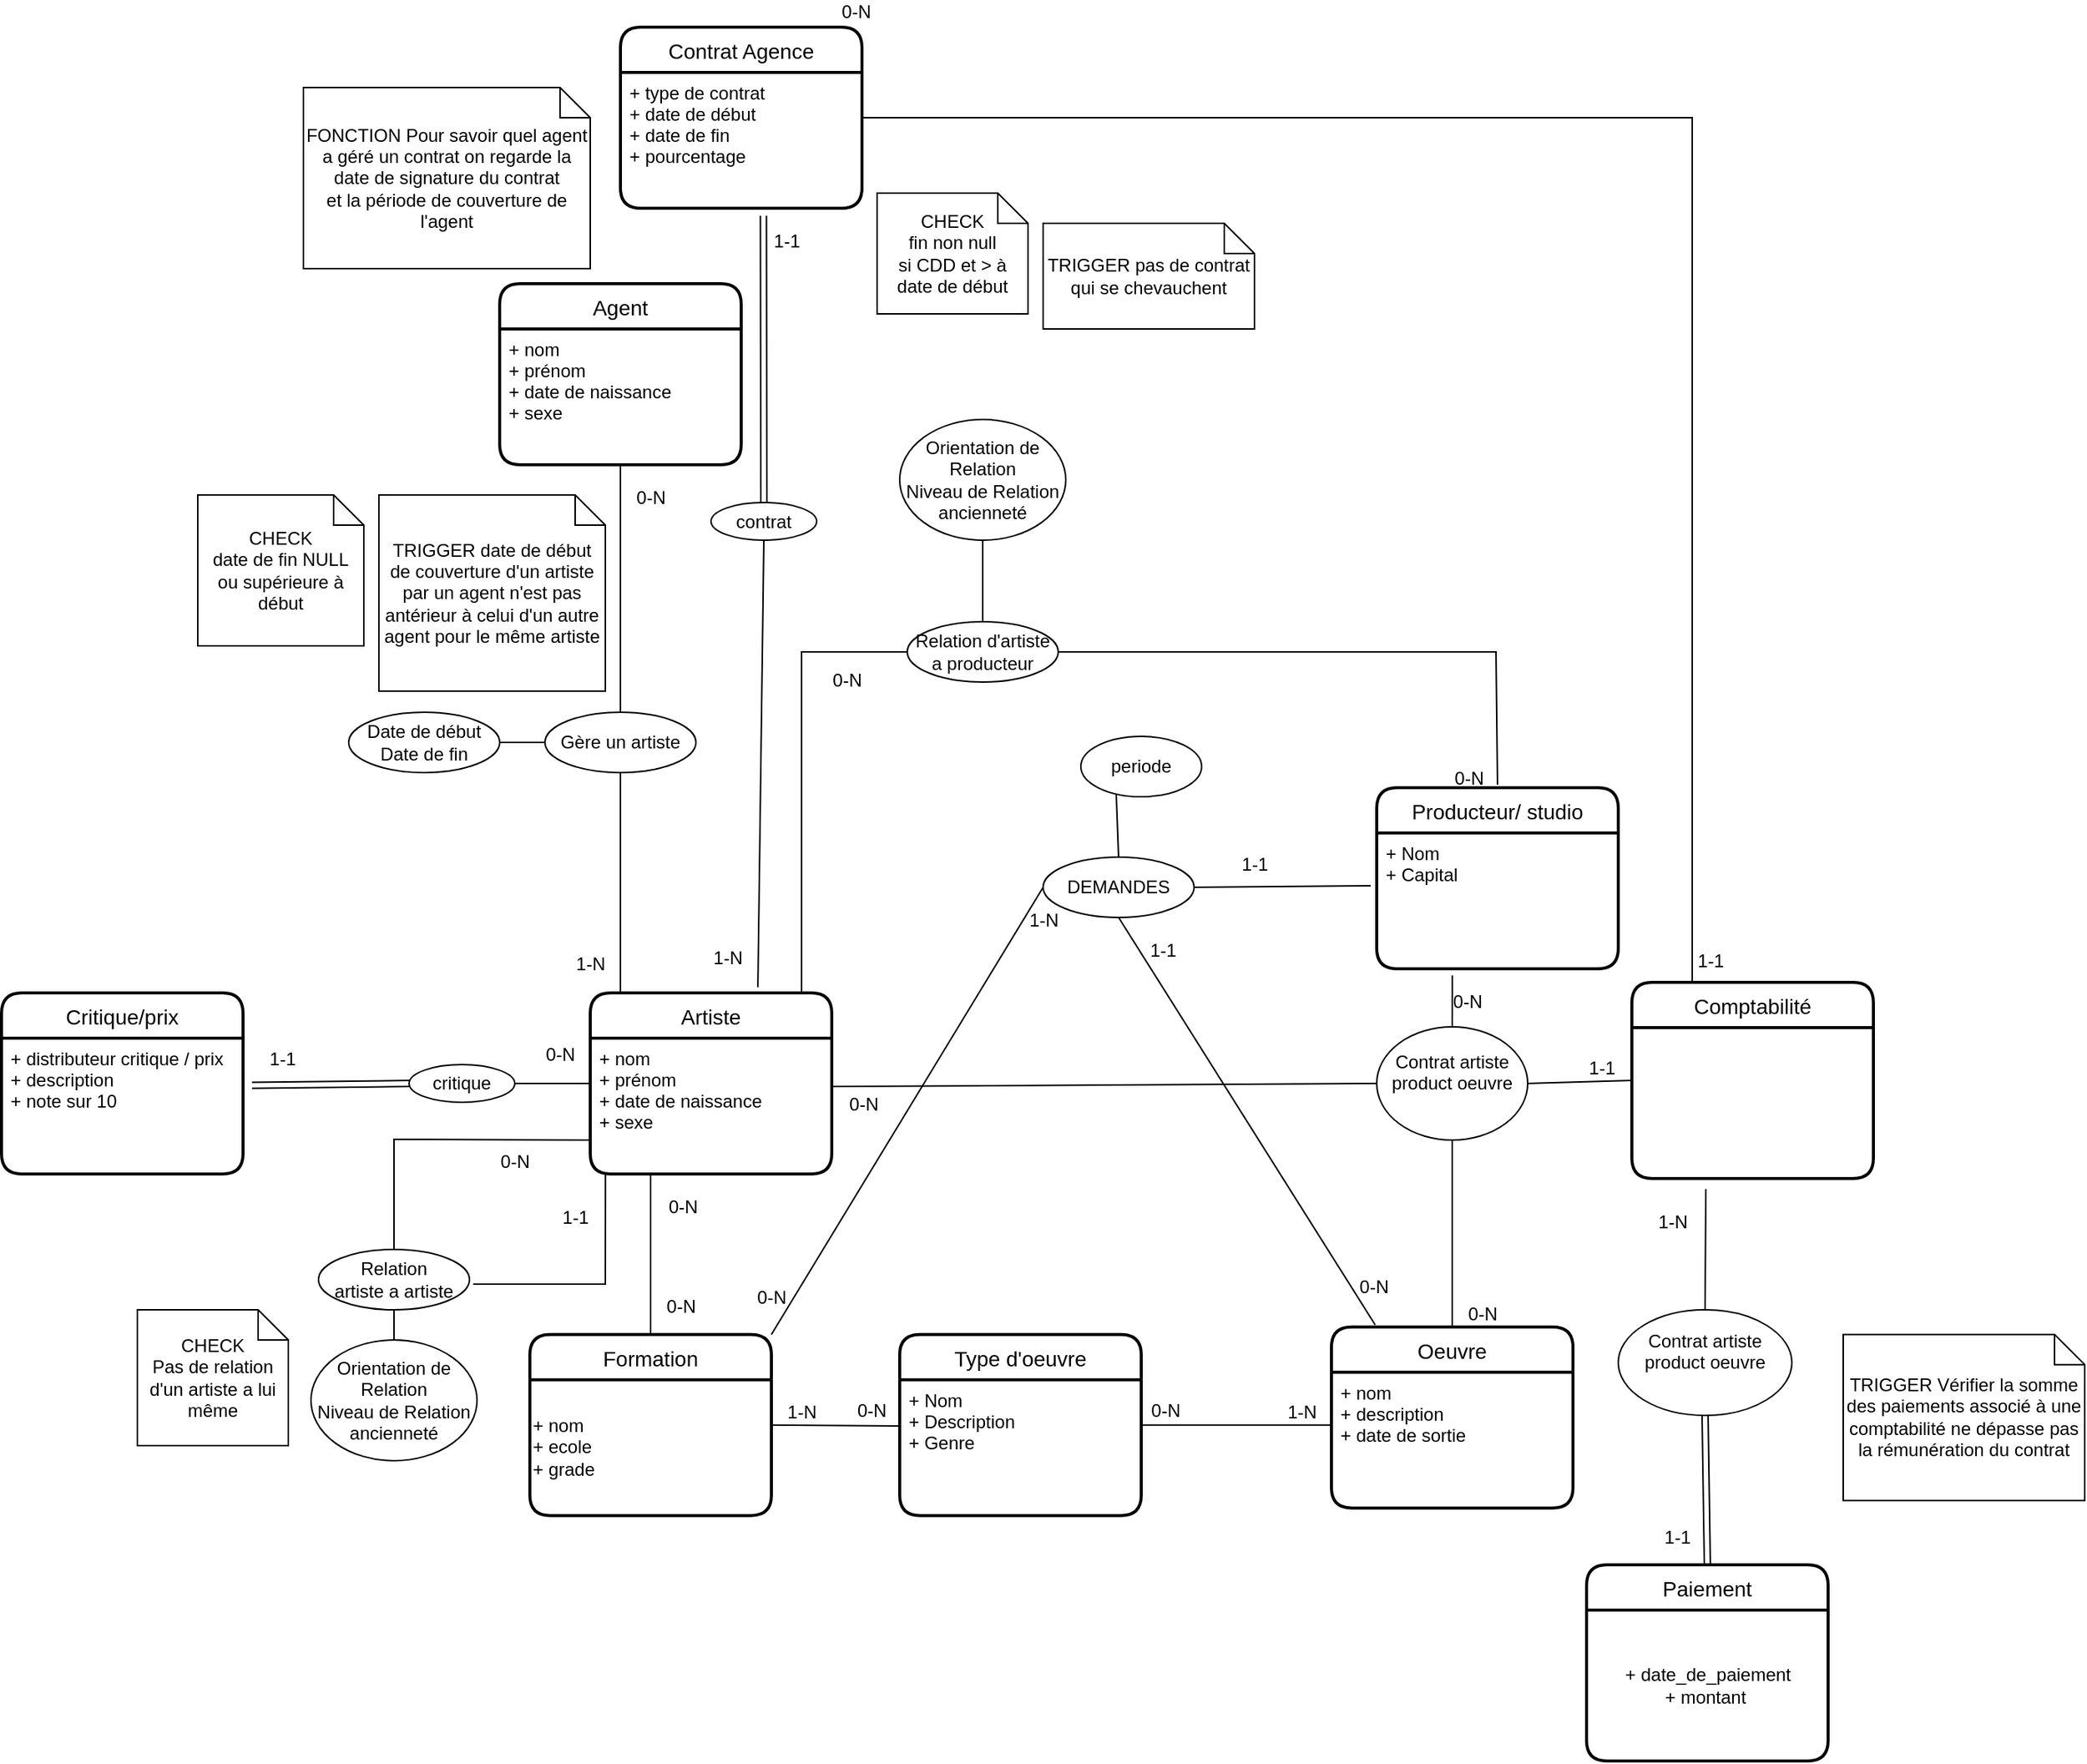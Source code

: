 <mxfile version="17.4.6" type="device"><diagram id="XHHhUWJSlPkEIkgQzajF" name="Page-1"><mxGraphModel dx="2721" dy="1909" grid="1" gridSize="10" guides="1" tooltips="1" connect="1" arrows="1" fold="1" page="1" pageScale="1" pageWidth="850" pageHeight="1100" math="0" shadow="0"><root><mxCell id="0"/><mxCell id="1" parent="0"/><mxCell id="ZziM1hOrtNP8pDu1oS6a-1" value="Type d'oeuvre" style="swimlane;childLayout=stackLayout;horizontal=1;startSize=30;horizontalStack=0;rounded=1;fontSize=14;fontStyle=0;strokeWidth=2;resizeParent=0;resizeLast=1;shadow=0;dashed=0;align=center;" parent="1" vertex="1"><mxGeometry x="265" y="486.33" width="160" height="120" as="geometry"/></mxCell><mxCell id="ZziM1hOrtNP8pDu1oS6a-2" value="+ Nom&#xA;+ Description&#xA;+ Genre" style="align=left;strokeColor=none;fillColor=none;spacingLeft=4;fontSize=12;verticalAlign=top;resizable=0;rotatable=0;part=1;" parent="ZziM1hOrtNP8pDu1oS6a-1" vertex="1"><mxGeometry y="30" width="160" height="90" as="geometry"/></mxCell><mxCell id="ZziM1hOrtNP8pDu1oS6a-3" value="Oeuvre" style="swimlane;childLayout=stackLayout;horizontal=1;startSize=30;horizontalStack=0;rounded=1;fontSize=14;fontStyle=0;strokeWidth=2;resizeParent=0;resizeLast=1;shadow=0;dashed=0;align=center;" parent="1" vertex="1"><mxGeometry x="551" y="481.33" width="160" height="120" as="geometry"/></mxCell><mxCell id="ZziM1hOrtNP8pDu1oS6a-4" value="+ nom&#xA;+ description&#xA;+ date de sortie" style="align=left;strokeColor=none;fillColor=none;spacingLeft=4;fontSize=12;verticalAlign=top;resizable=0;rotatable=0;part=1;" parent="ZziM1hOrtNP8pDu1oS6a-3" vertex="1"><mxGeometry y="30" width="160" height="90" as="geometry"/></mxCell><mxCell id="ZziM1hOrtNP8pDu1oS6a-5" value="Formation" style="swimlane;childLayout=stackLayout;horizontal=1;startSize=30;horizontalStack=0;rounded=1;fontSize=14;fontStyle=0;strokeWidth=2;resizeParent=0;resizeLast=1;shadow=0;dashed=0;align=center;" parent="1" vertex="1"><mxGeometry x="20" y="486.33" width="160" height="120" as="geometry"/></mxCell><mxCell id="HUQIJ_RABO6lzUU7W6lG-2" value="+ nom&lt;br&gt;+ ecole&lt;br&gt;+ grade" style="text;html=1;align=left;verticalAlign=middle;resizable=0;points=[];autosize=1;strokeColor=none;fillColor=none;" parent="ZziM1hOrtNP8pDu1oS6a-5" vertex="1"><mxGeometry y="30" width="160" height="90" as="geometry"/></mxCell><mxCell id="ZziM1hOrtNP8pDu1oS6a-8" value="Artiste" style="swimlane;childLayout=stackLayout;horizontal=1;startSize=30;horizontalStack=0;rounded=1;fontSize=14;fontStyle=0;strokeWidth=2;resizeParent=0;resizeLast=1;shadow=0;dashed=0;align=center;" parent="1" vertex="1"><mxGeometry x="60" y="260" width="160" height="120" as="geometry"/></mxCell><mxCell id="ZziM1hOrtNP8pDu1oS6a-9" value="+ nom&#xA;+ prénom&#xA;+ date de naissance&#xA;+ sexe&#xA;" style="align=left;strokeColor=none;fillColor=none;spacingLeft=4;fontSize=12;verticalAlign=top;resizable=0;rotatable=0;part=1;" parent="ZziM1hOrtNP8pDu1oS6a-8" vertex="1"><mxGeometry y="30" width="160" height="90" as="geometry"/></mxCell><mxCell id="ZziM1hOrtNP8pDu1oS6a-13" value="" style="endArrow=none;html=1;rounded=0;exitX=0;exitY=0.341;exitDx=0;exitDy=0;exitPerimeter=0;entryX=1;entryY=0.5;entryDx=0;entryDy=0;" parent="1" source="ZziM1hOrtNP8pDu1oS6a-2" target="ZziM1hOrtNP8pDu1oS6a-5" edge="1"><mxGeometry relative="1" as="geometry"><mxPoint x="100" y="459.33" as="sourcePoint"/><mxPoint x="180" y="700" as="targetPoint"/></mxGeometry></mxCell><mxCell id="ZziM1hOrtNP8pDu1oS6a-14" value="0-N" style="resizable=0;html=1;align=left;verticalAlign=bottom;" parent="ZziM1hOrtNP8pDu1oS6a-13" connectable="0" vertex="1"><mxGeometry x="-1" relative="1" as="geometry"><mxPoint x="-30" y="-2" as="offset"/></mxGeometry></mxCell><mxCell id="ZziM1hOrtNP8pDu1oS6a-15" value="1-N" style="resizable=0;html=1;align=right;verticalAlign=bottom;" parent="ZziM1hOrtNP8pDu1oS6a-13" connectable="0" vertex="1"><mxGeometry x="1" relative="1" as="geometry"><mxPoint x="30" as="offset"/></mxGeometry></mxCell><mxCell id="ZziM1hOrtNP8pDu1oS6a-16" value="" style="endArrow=none;html=1;rounded=0;exitX=0.25;exitY=1;exitDx=0;exitDy=0;entryX=0.5;entryY=0;entryDx=0;entryDy=0;" parent="1" source="ZziM1hOrtNP8pDu1oS6a-8" target="ZziM1hOrtNP8pDu1oS6a-5" edge="1"><mxGeometry relative="1" as="geometry"><mxPoint x="190" y="390" as="sourcePoint"/><mxPoint x="60" y="517.5" as="targetPoint"/></mxGeometry></mxCell><mxCell id="ZziM1hOrtNP8pDu1oS6a-17" value="0-N" style="resizable=0;html=1;align=left;verticalAlign=bottom;" parent="ZziM1hOrtNP8pDu1oS6a-16" connectable="0" vertex="1"><mxGeometry x="-1" relative="1" as="geometry"><mxPoint x="10" y="30" as="offset"/></mxGeometry></mxCell><mxCell id="ZziM1hOrtNP8pDu1oS6a-18" value="0-N" style="resizable=0;html=1;align=right;verticalAlign=bottom;" parent="ZziM1hOrtNP8pDu1oS6a-16" connectable="0" vertex="1"><mxGeometry x="1" relative="1" as="geometry"><mxPoint x="30" y="-10" as="offset"/></mxGeometry></mxCell><mxCell id="ZziM1hOrtNP8pDu1oS6a-29" value="" style="endArrow=none;html=1;rounded=0;exitX=-0.006;exitY=0.389;exitDx=0;exitDy=0;entryX=1;entryY=0.5;entryDx=0;entryDy=0;exitPerimeter=0;" parent="1" source="ZziM1hOrtNP8pDu1oS6a-4" edge="1"><mxGeometry relative="1" as="geometry"><mxPoint x="517.04" y="544.99" as="sourcePoint"/><mxPoint x="426" y="546.33" as="targetPoint"/></mxGeometry></mxCell><mxCell id="ZziM1hOrtNP8pDu1oS6a-30" value="1-N" style="resizable=0;html=1;align=left;verticalAlign=bottom;" parent="ZziM1hOrtNP8pDu1oS6a-29" connectable="0" vertex="1"><mxGeometry x="-1" relative="1" as="geometry"><mxPoint x="-30" as="offset"/></mxGeometry></mxCell><mxCell id="ZziM1hOrtNP8pDu1oS6a-31" value="0-N" style="resizable=0;html=1;align=right;verticalAlign=bottom;" parent="ZziM1hOrtNP8pDu1oS6a-29" connectable="0" vertex="1"><mxGeometry x="1" relative="1" as="geometry"><mxPoint x="25" y="-1" as="offset"/></mxGeometry></mxCell><mxCell id="ZziM1hOrtNP8pDu1oS6a-35" value="" style="endArrow=none;html=1;rounded=0;entryX=1.006;entryY=0.356;entryDx=0;entryDy=0;exitX=0;exitY=0.5;exitDx=0;exitDy=0;entryPerimeter=0;" parent="1" source="ETPoDlw6J9982CScl24X-1" target="ZziM1hOrtNP8pDu1oS6a-9" edge="1"><mxGeometry relative="1" as="geometry"><mxPoint x="310" y="300" as="sourcePoint"/><mxPoint x="320" y="320" as="targetPoint"/></mxGeometry></mxCell><mxCell id="ZziM1hOrtNP8pDu1oS6a-36" value="0-N" style="resizable=0;html=1;align=right;verticalAlign=bottom;" parent="ZziM1hOrtNP8pDu1oS6a-35" connectable="0" vertex="1"><mxGeometry x="1" relative="1" as="geometry"><mxPoint x="30" y="20" as="offset"/></mxGeometry></mxCell><mxCell id="ZziM1hOrtNP8pDu1oS6a-40" value="Critique/prix" style="swimlane;childLayout=stackLayout;horizontal=1;startSize=30;horizontalStack=0;rounded=1;fontSize=14;fontStyle=0;strokeWidth=2;resizeParent=0;resizeLast=1;shadow=0;dashed=0;align=center;" parent="1" vertex="1"><mxGeometry x="-330" y="260" width="160" height="120" as="geometry"/></mxCell><mxCell id="ETPoDlw6J9982CScl24X-7" value="+ distributeur critique / prix&#xA;+ description  &#xA;+ note sur 10" style="align=left;strokeColor=none;fillColor=none;spacingLeft=4;fontSize=12;verticalAlign=top;resizable=0;rotatable=0;part=1;" parent="ZziM1hOrtNP8pDu1oS6a-40" vertex="1"><mxGeometry y="30" width="160" height="90" as="geometry"/></mxCell><mxCell id="ZziM1hOrtNP8pDu1oS6a-49" value="Agent" style="swimlane;childLayout=stackLayout;horizontal=1;startSize=30;horizontalStack=0;rounded=1;fontSize=14;fontStyle=0;strokeWidth=2;resizeParent=0;resizeLast=1;shadow=0;dashed=0;align=center;" parent="1" vertex="1"><mxGeometry y="-210" width="160" height="120" as="geometry"/></mxCell><mxCell id="ZziM1hOrtNP8pDu1oS6a-50" value="+ nom&#xA;+ prénom&#xA;+ date de naissance&#xA;+ sexe" style="align=left;strokeColor=none;fillColor=none;spacingLeft=4;fontSize=12;verticalAlign=top;resizable=0;rotatable=0;part=1;" parent="ZziM1hOrtNP8pDu1oS6a-49" vertex="1"><mxGeometry y="30" width="160" height="90" as="geometry"/></mxCell><mxCell id="ZziM1hOrtNP8pDu1oS6a-51" value="Gère un artiste" style="ellipse;whiteSpace=wrap;html=1;align=center;" parent="1" vertex="1"><mxGeometry x="30" y="74" width="100" height="40" as="geometry"/></mxCell><mxCell id="ZziM1hOrtNP8pDu1oS6a-52" value="" style="endArrow=none;html=1;rounded=0;exitX=0.5;exitY=1;exitDx=0;exitDy=0;entryX=0.125;entryY=0;entryDx=0;entryDy=0;entryPerimeter=0;" parent="1" source="ZziM1hOrtNP8pDu1oS6a-51" target="ZziM1hOrtNP8pDu1oS6a-8" edge="1"><mxGeometry relative="1" as="geometry"><mxPoint x="550" y="-10" as="sourcePoint"/><mxPoint x="640" y="-10" as="targetPoint"/></mxGeometry></mxCell><mxCell id="ZziM1hOrtNP8pDu1oS6a-53" value="1-N" style="resizable=0;html=1;align=right;verticalAlign=bottom;" parent="ZziM1hOrtNP8pDu1oS6a-52" connectable="0" vertex="1"><mxGeometry x="1" relative="1" as="geometry"><mxPoint x="-10" y="-11" as="offset"/></mxGeometry></mxCell><mxCell id="ZziM1hOrtNP8pDu1oS6a-54" value="" style="endArrow=none;html=1;rounded=0;exitX=0.5;exitY=0;exitDx=0;exitDy=0;entryX=0.5;entryY=1;entryDx=0;entryDy=0;" parent="1" source="ZziM1hOrtNP8pDu1oS6a-51" target="ZziM1hOrtNP8pDu1oS6a-50" edge="1"><mxGeometry relative="1" as="geometry"><mxPoint x="340" y="-90" as="sourcePoint"/><mxPoint x="360" y="-160" as="targetPoint"/></mxGeometry></mxCell><mxCell id="ZziM1hOrtNP8pDu1oS6a-55" value="0-N" style="resizable=0;html=1;align=right;verticalAlign=bottom;" parent="ZziM1hOrtNP8pDu1oS6a-54" connectable="0" vertex="1"><mxGeometry x="1" relative="1" as="geometry"><mxPoint x="30" y="30" as="offset"/></mxGeometry></mxCell><mxCell id="ZziM1hOrtNP8pDu1oS6a-56" value="TRIGGER date de début de couverture d'un artiste par un agent n'est pas antérieur à celui d'un autre agent pour le même artiste" style="shape=note;size=20;whiteSpace=wrap;html=1;" parent="1" vertex="1"><mxGeometry x="-80" y="-70" width="150" height="130" as="geometry"/></mxCell><mxCell id="ZziM1hOrtNP8pDu1oS6a-60" value="Producteur/ studio" style="swimlane;childLayout=stackLayout;horizontal=1;startSize=30;horizontalStack=0;rounded=1;fontSize=14;fontStyle=0;strokeWidth=2;resizeParent=0;resizeLast=1;shadow=0;dashed=0;align=center;" parent="1" vertex="1"><mxGeometry x="581" y="124" width="160" height="120" as="geometry"/></mxCell><mxCell id="ZziM1hOrtNP8pDu1oS6a-61" value="+ Nom&#xA;+ Capital" style="align=left;strokeColor=none;fillColor=none;spacingLeft=4;fontSize=12;verticalAlign=top;resizable=0;rotatable=0;part=1;" parent="ZziM1hOrtNP8pDu1oS6a-60" vertex="1"><mxGeometry y="30" width="160" height="90" as="geometry"/></mxCell><mxCell id="ZziM1hOrtNP8pDu1oS6a-75" value="" style="endArrow=none;html=1;rounded=0;entryX=0.875;entryY=0.008;entryDx=0;entryDy=0;exitX=0;exitY=0.5;exitDx=0;exitDy=0;entryPerimeter=0;" parent="1" source="ZziM1hOrtNP8pDu1oS6a-79" target="ZziM1hOrtNP8pDu1oS6a-8" edge="1"><mxGeometry relative="1" as="geometry"><mxPoint x="270" y="-52" as="sourcePoint"/><mxPoint x="199.04" y="261.96" as="targetPoint"/><Array as="points"><mxPoint x="200" y="34"/></Array></mxGeometry></mxCell><mxCell id="ZziM1hOrtNP8pDu1oS6a-76" value="0-N" style="resizable=0;html=1;align=right;verticalAlign=bottom;" parent="ZziM1hOrtNP8pDu1oS6a-75" connectable="0" vertex="1"><mxGeometry x="1" relative="1" as="geometry"><mxPoint x="40" y="-200" as="offset"/></mxGeometry></mxCell><mxCell id="ZziM1hOrtNP8pDu1oS6a-79" value="Relation d'artiste a producteur" style="ellipse;whiteSpace=wrap;html=1;align=center;" parent="1" vertex="1"><mxGeometry x="270" y="14" width="100" height="40" as="geometry"/></mxCell><mxCell id="ZziM1hOrtNP8pDu1oS6a-80" value="Comptabilité" style="swimlane;childLayout=stackLayout;horizontal=1;startSize=30;horizontalStack=0;rounded=1;fontSize=14;fontStyle=0;strokeWidth=2;resizeParent=0;resizeLast=1;shadow=0;dashed=0;align=center;" parent="1" vertex="1"><mxGeometry x="750" y="253" width="160" height="130" as="geometry"/></mxCell><mxCell id="ZziM1hOrtNP8pDu1oS6a-81" value="Relation &lt;br&gt;artiste a artiste" style="ellipse;whiteSpace=wrap;html=1;align=center;" parent="1" vertex="1"><mxGeometry x="-120" y="430" width="100" height="40" as="geometry"/></mxCell><mxCell id="ZziM1hOrtNP8pDu1oS6a-82" value="" style="endArrow=none;html=1;rounded=0;entryX=0.063;entryY=1;entryDx=0;entryDy=0;exitX=1.024;exitY=0.575;exitDx=0;exitDy=0;entryPerimeter=0;exitPerimeter=0;" parent="1" source="ZziM1hOrtNP8pDu1oS6a-81" target="ZziM1hOrtNP8pDu1oS6a-9" edge="1"><mxGeometry relative="1" as="geometry"><mxPoint x="310" y="390" as="sourcePoint"/><mxPoint x="245" y="390" as="targetPoint"/><Array as="points"><mxPoint x="70" y="453"/></Array></mxGeometry></mxCell><mxCell id="ZziM1hOrtNP8pDu1oS6a-83" value="0-N" style="resizable=0;html=1;align=right;verticalAlign=bottom;" parent="ZziM1hOrtNP8pDu1oS6a-82" connectable="0" vertex="1"><mxGeometry x="1" relative="1" as="geometry"><mxPoint x="-50" as="offset"/></mxGeometry></mxCell><mxCell id="ZziM1hOrtNP8pDu1oS6a-84" value="" style="endArrow=none;html=1;rounded=0;exitX=0.5;exitY=0;exitDx=0;exitDy=0;entryX=0;entryY=0.75;entryDx=0;entryDy=0;" parent="1" source="ZziM1hOrtNP8pDu1oS6a-81" target="ZziM1hOrtNP8pDu1oS6a-9" edge="1"><mxGeometry relative="1" as="geometry"><mxPoint x="180" y="439.33" as="sourcePoint"/><mxPoint x="-110" y="350" as="targetPoint"/><Array as="points"><mxPoint x="-70" y="357"/></Array></mxGeometry></mxCell><mxCell id="ZziM1hOrtNP8pDu1oS6a-85" value="1-1" style="resizable=0;html=1;align=right;verticalAlign=bottom;" parent="ZziM1hOrtNP8pDu1oS6a-84" connectable="0" vertex="1"><mxGeometry x="1" relative="1" as="geometry"><mxPoint y="60" as="offset"/></mxGeometry></mxCell><mxCell id="kUOtKt3ptlNGUgyV5XT3-1" value="Contrat Agence" style="swimlane;childLayout=stackLayout;horizontal=1;startSize=30;horizontalStack=0;rounded=1;fontSize=14;fontStyle=0;strokeWidth=2;resizeParent=0;resizeLast=1;shadow=0;dashed=0;align=center;" parent="1" vertex="1"><mxGeometry x="80" y="-380" width="160" height="120" as="geometry"/></mxCell><mxCell id="kUOtKt3ptlNGUgyV5XT3-2" value="+ type de contrat&#xA;+ date de début&#xA;+ date de fin&#xA;+ pourcentage&#xA;" style="align=left;strokeColor=none;fillColor=none;spacingLeft=4;fontSize=12;verticalAlign=top;resizable=0;rotatable=0;part=1;" parent="kUOtKt3ptlNGUgyV5XT3-1" vertex="1"><mxGeometry y="30" width="160" height="90" as="geometry"/></mxCell><mxCell id="ETPoDlw6J9982CScl24X-1" value="&lt;div&gt;Contrat artiste product oeuvre&lt;/div&gt;&lt;div&gt;&lt;br&gt;&lt;/div&gt;" style="ellipse;whiteSpace=wrap;html=1;align=center;" parent="1" vertex="1"><mxGeometry x="581" y="282.5" width="100" height="75" as="geometry"/></mxCell><mxCell id="ETPoDlw6J9982CScl24X-2" value="" style="endArrow=none;html=1;rounded=0;exitX=0.5;exitY=1;exitDx=0;exitDy=0;entryX=0.5;entryY=0;entryDx=0;entryDy=0;" parent="1" source="ETPoDlw6J9982CScl24X-1" target="ZziM1hOrtNP8pDu1oS6a-3" edge="1"><mxGeometry relative="1" as="geometry"><mxPoint x="514.12" y="340" as="sourcePoint"/><mxPoint x="450" y="370" as="targetPoint"/></mxGeometry></mxCell><mxCell id="ETPoDlw6J9982CScl24X-3" value="0-N" style="resizable=0;html=1;align=right;verticalAlign=bottom;" parent="ETPoDlw6J9982CScl24X-2" connectable="0" vertex="1"><mxGeometry x="1" relative="1" as="geometry"><mxPoint x="30" as="offset"/></mxGeometry></mxCell><mxCell id="ETPoDlw6J9982CScl24X-6" value="CHECK&lt;br&gt;fin non null&lt;br&gt;si CDD et &amp;gt; à date de début" style="shape=note;size=20;whiteSpace=wrap;html=1;" parent="1" vertex="1"><mxGeometry x="250" y="-270" width="100" height="80" as="geometry"/></mxCell><mxCell id="ETPoDlw6J9982CScl24X-9" value="" style="endArrow=none;html=1;rounded=0;entryX=0;entryY=0.5;entryDx=0;entryDy=0;exitX=1;exitY=0.5;exitDx=0;exitDy=0;" parent="1" source="ETPoDlw6J9982CScl24X-1" target="ZziM1hOrtNP8pDu1oS6a-80" edge="1"><mxGeometry relative="1" as="geometry"><mxPoint x="470" y="290" as="sourcePoint"/><mxPoint x="650" y="200" as="targetPoint"/></mxGeometry></mxCell><mxCell id="ETPoDlw6J9982CScl24X-10" value="1-1" style="resizable=0;html=1;align=right;verticalAlign=bottom;" parent="ETPoDlw6J9982CScl24X-9" connectable="0" vertex="1"><mxGeometry x="1" relative="1" as="geometry"><mxPoint x="-10" as="offset"/></mxGeometry></mxCell><mxCell id="ETPoDlw6J9982CScl24X-11" value="DEMANDES" style="ellipse;whiteSpace=wrap;html=1;align=center;" parent="1" vertex="1"><mxGeometry x="360" y="170" width="100" height="40" as="geometry"/></mxCell><mxCell id="ETPoDlw6J9982CScl24X-12" value="" style="endArrow=none;html=1;rounded=0;exitX=-0.025;exitY=0.389;exitDx=0;exitDy=0;entryX=1;entryY=0.5;entryDx=0;entryDy=0;exitPerimeter=0;" parent="1" source="ZziM1hOrtNP8pDu1oS6a-61" target="ETPoDlw6J9982CScl24X-11" edge="1"><mxGeometry relative="1" as="geometry"><mxPoint x="580.0" y="-50" as="sourcePoint"/><mxPoint x="480" y="-20" as="targetPoint"/></mxGeometry></mxCell><mxCell id="ETPoDlw6J9982CScl24X-13" value="1-1" style="resizable=0;html=1;align=right;verticalAlign=bottom;" parent="ETPoDlw6J9982CScl24X-12" connectable="0" vertex="1"><mxGeometry x="1" relative="1" as="geometry"><mxPoint x="49" y="-6" as="offset"/></mxGeometry></mxCell><mxCell id="Og-dDMz1VM2NlWIy-cAk-4" value="&lt;div&gt;Date de début&lt;/div&gt;&lt;div&gt;Date de fin&lt;br&gt;&lt;/div&gt;" style="ellipse;whiteSpace=wrap;html=1;align=center;" parent="1" vertex="1"><mxGeometry x="-100" y="74" width="100" height="40" as="geometry"/></mxCell><mxCell id="Og-dDMz1VM2NlWIy-cAk-6" value="" style="endArrow=none;html=1;rounded=0;exitX=0;exitY=0.5;exitDx=0;exitDy=0;entryX=1;entryY=0.5;entryDx=0;entryDy=0;" parent="1" source="ZziM1hOrtNP8pDu1oS6a-51" target="Og-dDMz1VM2NlWIy-cAk-4" edge="1"><mxGeometry relative="1" as="geometry"><mxPoint y="184" as="sourcePoint"/><mxPoint y="20" as="targetPoint"/></mxGeometry></mxCell><mxCell id="Og-dDMz1VM2NlWIy-cAk-10" value="" style="endArrow=none;html=1;rounded=0;entryX=1;entryY=0;entryDx=0;entryDy=0;exitX=0;exitY=0.5;exitDx=0;exitDy=0;" parent="1" source="ETPoDlw6J9982CScl24X-11" target="ZziM1hOrtNP8pDu1oS6a-5" edge="1"><mxGeometry relative="1" as="geometry"><mxPoint x="410" y="230" as="sourcePoint"/><mxPoint x="240" y="290" as="targetPoint"/></mxGeometry></mxCell><mxCell id="Og-dDMz1VM2NlWIy-cAk-11" value="1-N" style="resizable=0;html=1;align=left;verticalAlign=bottom;" parent="Og-dDMz1VM2NlWIy-cAk-10" connectable="0" vertex="1"><mxGeometry x="-1" relative="1" as="geometry"><mxPoint x="-11" y="30" as="offset"/></mxGeometry></mxCell><mxCell id="Og-dDMz1VM2NlWIy-cAk-12" value="0-N" style="resizable=0;html=1;align=right;verticalAlign=bottom;" parent="Og-dDMz1VM2NlWIy-cAk-10" connectable="0" vertex="1"><mxGeometry x="1" relative="1" as="geometry"><mxPoint x="10" y="-16" as="offset"/></mxGeometry></mxCell><mxCell id="Og-dDMz1VM2NlWIy-cAk-13" value="" style="endArrow=none;html=1;rounded=0;entryX=0.313;entryY=1.048;entryDx=0;entryDy=0;exitX=0.5;exitY=0;exitDx=0;exitDy=0;entryPerimeter=0;" parent="1" source="ETPoDlw6J9982CScl24X-1" target="ZziM1hOrtNP8pDu1oS6a-61" edge="1"><mxGeometry relative="1" as="geometry"><mxPoint x="490" y="220" as="sourcePoint"/><mxPoint x="650" y="220" as="targetPoint"/></mxGeometry></mxCell><mxCell id="Og-dDMz1VM2NlWIy-cAk-14" value="0-N" style="resizable=0;html=1;align=right;verticalAlign=bottom;" parent="Og-dDMz1VM2NlWIy-cAk-13" connectable="0" vertex="1"><mxGeometry x="1" relative="1" as="geometry"><mxPoint x="20" y="26" as="offset"/></mxGeometry></mxCell><mxCell id="Og-dDMz1VM2NlWIy-cAk-16" value="" style="endArrow=none;html=1;rounded=0;entryX=0.5;entryY=0;entryDx=0;entryDy=0;exitX=1;exitY=0.5;exitDx=0;exitDy=0;" parent="1" source="ZziM1hOrtNP8pDu1oS6a-79" edge="1"><mxGeometry relative="1" as="geometry"><mxPoint x="370" y="-55" as="sourcePoint"/><mxPoint x="661" y="122" as="targetPoint"/><Array as="points"><mxPoint x="660" y="34"/></Array></mxGeometry></mxCell><mxCell id="Og-dDMz1VM2NlWIy-cAk-17" value="0-N" style="resizable=0;html=1;align=right;verticalAlign=bottom;" parent="Og-dDMz1VM2NlWIy-cAk-16" connectable="0" vertex="1"><mxGeometry x="1" relative="1" as="geometry"><mxPoint x="-8" y="5" as="offset"/></mxGeometry></mxCell><mxCell id="Og-dDMz1VM2NlWIy-cAk-20" value="CHECK &lt;br&gt;&lt;div&gt;date de fin NULL&lt;/div&gt;&lt;div&gt;ou supérieure à début&lt;br&gt;&lt;/div&gt;" style="shape=note;size=20;whiteSpace=wrap;html=1;" parent="1" vertex="1"><mxGeometry x="-200" y="-70" width="110" height="100" as="geometry"/></mxCell><mxCell id="Og-dDMz1VM2NlWIy-cAk-22" value="&lt;div&gt;CHECK&lt;/div&gt;Pas de relation d'un artiste a lui même" style="shape=note;size=20;whiteSpace=wrap;html=1;" parent="1" vertex="1"><mxGeometry x="-240" y="470" width="100" height="90" as="geometry"/></mxCell><mxCell id="Og-dDMz1VM2NlWIy-cAk-23" value="" style="endArrow=none;html=1;rounded=0;exitX=0.5;exitY=1;exitDx=0;exitDy=0;entryX=0.5;entryY=0;entryDx=0;entryDy=0;" parent="1" source="ZziM1hOrtNP8pDu1oS6a-81" target="Og-dDMz1VM2NlWIy-cAk-25" edge="1"><mxGeometry relative="1" as="geometry"><mxPoint x="-90.0" y="530" as="sourcePoint"/><mxPoint x="-70" y="520" as="targetPoint"/></mxGeometry></mxCell><mxCell id="Og-dDMz1VM2NlWIy-cAk-25" value="&lt;div&gt;Orientation de Relation&lt;br&gt;&lt;/div&gt;&lt;div&gt;Niveau de Relation&lt;/div&gt;&lt;div&gt;ancienneté&lt;br&gt;&lt;/div&gt;" style="ellipse;whiteSpace=wrap;html=1;align=center;" parent="1" vertex="1"><mxGeometry x="-125" y="490" width="110" height="80" as="geometry"/></mxCell><mxCell id="Og-dDMz1VM2NlWIy-cAk-28" value="&lt;div&gt;Orientation de Relation&lt;br&gt;&lt;/div&gt;&lt;div&gt;Niveau de Relation&lt;/div&gt;&lt;div&gt;ancienneté&lt;br&gt;&lt;/div&gt;" style="ellipse;whiteSpace=wrap;html=1;align=center;" parent="1" vertex="1"><mxGeometry x="265" y="-120" width="110" height="80" as="geometry"/></mxCell><mxCell id="Og-dDMz1VM2NlWIy-cAk-29" value="" style="endArrow=none;html=1;rounded=0;entryX=0.5;entryY=1;entryDx=0;entryDy=0;exitX=0.5;exitY=0;exitDx=0;exitDy=0;" parent="1" source="ZziM1hOrtNP8pDu1oS6a-79" target="Og-dDMz1VM2NlWIy-cAk-28" edge="1"><mxGeometry relative="1" as="geometry"><mxPoint x="320" y="250" as="sourcePoint"/><mxPoint x="320" y="200" as="targetPoint"/></mxGeometry></mxCell><mxCell id="v9dFT4KAC0POjn_bZ7XM-1" value="&lt;div&gt;FONCTION Pour savoir quel agent a géré un contrat on regarde la date de signature du contrat&lt;/div&gt;&lt;div&gt;et la période de couverture de l'agent&lt;br&gt;&lt;/div&gt;" style="shape=note;size=20;whiteSpace=wrap;html=1;" parent="1" vertex="1"><mxGeometry x="-130" y="-340" width="190" height="120" as="geometry"/></mxCell><mxCell id="v9dFT4KAC0POjn_bZ7XM-5" value="periode" style="ellipse;whiteSpace=wrap;html=1;align=center;" parent="1" vertex="1"><mxGeometry x="385" y="90" width="80" height="40" as="geometry"/></mxCell><mxCell id="v9dFT4KAC0POjn_bZ7XM-6" value="" style="endArrow=none;html=1;rounded=0;entryX=0.293;entryY=0.953;entryDx=0;entryDy=0;exitX=0.5;exitY=0;exitDx=0;exitDy=0;entryPerimeter=0;" parent="1" source="ETPoDlw6J9982CScl24X-11" target="v9dFT4KAC0POjn_bZ7XM-5" edge="1"><mxGeometry relative="1" as="geometry"><mxPoint x="330" y="270" as="sourcePoint"/><mxPoint x="330" y="250" as="targetPoint"/></mxGeometry></mxCell><mxCell id="v9dFT4KAC0POjn_bZ7XM-7" value="TRIGGER pas de contrat qui se chevauchent" style="shape=note;size=20;whiteSpace=wrap;html=1;" parent="1" vertex="1"><mxGeometry x="360" y="-250" width="140" height="70" as="geometry"/></mxCell><mxCell id="v9dFT4KAC0POjn_bZ7XM-10" value="Paiement" style="swimlane;childLayout=stackLayout;horizontal=1;startSize=30;horizontalStack=0;rounded=1;fontSize=14;fontStyle=0;strokeWidth=2;resizeParent=0;resizeLast=1;shadow=0;dashed=0;align=center;" parent="1" vertex="1"><mxGeometry x="720" y="639" width="160" height="130" as="geometry"/></mxCell><mxCell id="HUQIJ_RABO6lzUU7W6lG-3" value="+ date_de_paiement&lt;br&gt;+ montant&amp;nbsp;" style="text;html=1;align=center;verticalAlign=middle;resizable=0;points=[];autosize=1;strokeColor=none;fillColor=none;" parent="v9dFT4KAC0POjn_bZ7XM-10" vertex="1"><mxGeometry y="30" width="160" height="100" as="geometry"/></mxCell><mxCell id="v9dFT4KAC0POjn_bZ7XM-11" value="" style="endArrow=none;html=1;rounded=0;exitX=0.5;exitY=0;exitDx=0;exitDy=0;" parent="1" source="v9dFT4KAC0POjn_bZ7XM-15" edge="1"><mxGeometry relative="1" as="geometry"><mxPoint x="640" y="440" as="sourcePoint"/><mxPoint x="799" y="390" as="targetPoint"/></mxGeometry></mxCell><mxCell id="v9dFT4KAC0POjn_bZ7XM-12" value="1-N" style="resizable=0;html=1;align=right;verticalAlign=bottom;" parent="v9dFT4KAC0POjn_bZ7XM-11" connectable="0" vertex="1"><mxGeometry x="1" relative="1" as="geometry"><mxPoint x="-11" y="30" as="offset"/></mxGeometry></mxCell><mxCell id="v9dFT4KAC0POjn_bZ7XM-15" value="&lt;div&gt;Contrat artiste product oeuvre&lt;/div&gt;&lt;div&gt;&lt;br&gt;&lt;/div&gt;" style="ellipse;whiteSpace=wrap;html=1;align=center;" parent="1" vertex="1"><mxGeometry x="741" y="470" width="115" height="70" as="geometry"/></mxCell><mxCell id="v9dFT4KAC0POjn_bZ7XM-16" value="" style="shape=link;html=1;rounded=0;exitX=0.5;exitY=1;exitDx=0;exitDy=0;entryX=0.5;entryY=0;entryDx=0;entryDy=0;" parent="1" source="v9dFT4KAC0POjn_bZ7XM-15" target="v9dFT4KAC0POjn_bZ7XM-10" edge="1"><mxGeometry relative="1" as="geometry"><mxPoint x="650" y="610" as="sourcePoint"/><mxPoint x="810" y="610" as="targetPoint"/></mxGeometry></mxCell><mxCell id="v9dFT4KAC0POjn_bZ7XM-17" value="1-1" style="resizable=0;html=1;align=right;verticalAlign=bottom;" parent="v9dFT4KAC0POjn_bZ7XM-16" connectable="0" vertex="1"><mxGeometry x="1" relative="1" as="geometry"><mxPoint x="-10" y="-9" as="offset"/></mxGeometry></mxCell><mxCell id="v9dFT4KAC0POjn_bZ7XM-19" value="critique" style="ellipse;whiteSpace=wrap;html=1;align=center;" parent="1" vertex="1"><mxGeometry x="-60" y="307.5" width="70" height="25" as="geometry"/></mxCell><mxCell id="v9dFT4KAC0POjn_bZ7XM-20" value="" style="shape=link;html=1;rounded=0;exitX=0;exitY=0.5;exitDx=0;exitDy=0;entryX=1.037;entryY=0.347;entryDx=0;entryDy=0;entryPerimeter=0;" parent="1" source="v9dFT4KAC0POjn_bZ7XM-19" target="ETPoDlw6J9982CScl24X-7" edge="1"><mxGeometry relative="1" as="geometry"><mxPoint x="-70" y="324" as="sourcePoint"/><mxPoint x="-120" y="320" as="targetPoint"/></mxGeometry></mxCell><mxCell id="v9dFT4KAC0POjn_bZ7XM-21" value="1-1" style="resizable=0;html=1;align=right;verticalAlign=bottom;" parent="v9dFT4KAC0POjn_bZ7XM-20" connectable="0" vertex="1"><mxGeometry x="1" relative="1" as="geometry"><mxPoint x="29" y="-9" as="offset"/></mxGeometry></mxCell><mxCell id="v9dFT4KAC0POjn_bZ7XM-22" value="" style="endArrow=none;html=1;rounded=0;exitX=1;exitY=0.5;exitDx=0;exitDy=0;entryX=0;entryY=0.5;entryDx=0;entryDy=0;" parent="1" source="v9dFT4KAC0POjn_bZ7XM-19" target="ZziM1hOrtNP8pDu1oS6a-8" edge="1"><mxGeometry relative="1" as="geometry"><mxPoint x="-200" y="50" as="sourcePoint"/><mxPoint x="-200" y="196" as="targetPoint"/></mxGeometry></mxCell><mxCell id="v9dFT4KAC0POjn_bZ7XM-23" value="0-N" style="resizable=0;html=1;align=right;verticalAlign=bottom;" parent="v9dFT4KAC0POjn_bZ7XM-22" connectable="0" vertex="1"><mxGeometry x="1" relative="1" as="geometry"><mxPoint x="-10" y="-11" as="offset"/></mxGeometry></mxCell><mxCell id="v9dFT4KAC0POjn_bZ7XM-24" value="contrat" style="ellipse;whiteSpace=wrap;html=1;align=center;" parent="1" vertex="1"><mxGeometry x="140.0" y="-65" width="70" height="25" as="geometry"/></mxCell><mxCell id="v9dFT4KAC0POjn_bZ7XM-25" value="" style="shape=link;html=1;rounded=0;exitX=0.5;exitY=0;exitDx=0;exitDy=0;entryX=0.592;entryY=1.056;entryDx=0;entryDy=0;entryPerimeter=0;" parent="1" source="v9dFT4KAC0POjn_bZ7XM-24" target="kUOtKt3ptlNGUgyV5XT3-2" edge="1"><mxGeometry relative="1" as="geometry"><mxPoint x="-205.92" y="146.5" as="sourcePoint"/><mxPoint x="-290" y="-20" as="targetPoint"/></mxGeometry></mxCell><mxCell id="v9dFT4KAC0POjn_bZ7XM-26" value="1-1" style="resizable=0;html=1;align=right;verticalAlign=bottom;" parent="v9dFT4KAC0POjn_bZ7XM-25" connectable="0" vertex="1"><mxGeometry x="1" relative="1" as="geometry"><mxPoint x="25" y="25" as="offset"/></mxGeometry></mxCell><mxCell id="v9dFT4KAC0POjn_bZ7XM-27" value="" style="endArrow=none;html=1;rounded=0;exitX=0.5;exitY=1;exitDx=0;exitDy=0;entryX=0.694;entryY=-0.031;entryDx=0;entryDy=0;entryPerimeter=0;" parent="1" source="v9dFT4KAC0POjn_bZ7XM-24" target="ZziM1hOrtNP8pDu1oS6a-8" edge="1"><mxGeometry relative="1" as="geometry"><mxPoint x="-335.92" y="-127.5" as="sourcePoint"/><mxPoint x="-75.92" y="142.5" as="targetPoint"/></mxGeometry></mxCell><mxCell id="v9dFT4KAC0POjn_bZ7XM-28" value="1-N" style="resizable=0;html=1;align=right;verticalAlign=bottom;" parent="v9dFT4KAC0POjn_bZ7XM-27" connectable="0" vertex="1"><mxGeometry x="1" relative="1" as="geometry"><mxPoint x="-10" y="-11" as="offset"/></mxGeometry></mxCell><mxCell id="iBARuHmQJo9OW_yRKx5I-3" value="" style="endArrow=none;html=1;rounded=0;exitX=0.25;exitY=0;exitDx=0;exitDy=0;entryX=1;entryY=0.5;entryDx=0;entryDy=0;" parent="1" source="ZziM1hOrtNP8pDu1oS6a-80" target="kUOtKt3ptlNGUgyV5XT3-1" edge="1"><mxGeometry width="50" height="50" relative="1" as="geometry"><mxPoint x="670" y="-40" as="sourcePoint"/><mxPoint x="720" y="-90" as="targetPoint"/><Array as="points"><mxPoint x="790" y="-320"/></Array></mxGeometry></mxCell><mxCell id="iBARuHmQJo9OW_yRKx5I-4" value="1-1" style="resizable=0;html=1;align=right;verticalAlign=bottom;" parent="1" connectable="0" vertex="1"><mxGeometry x="811.0" y="247.0" as="geometry"/></mxCell><mxCell id="iBARuHmQJo9OW_yRKx5I-5" value="0-N" style="resizable=0;html=1;align=right;verticalAlign=bottom;" parent="1" connectable="0" vertex="1"><mxGeometry x="692.5" y="190.0" as="geometry"><mxPoint x="-446" y="-572" as="offset"/></mxGeometry></mxCell><mxCell id="iBARuHmQJo9OW_yRKx5I-6" value="TRIGGER Vérifier la somme des paiements associé à une comptabilité ne dépasse pas la rémunération du contrat&lt;div&gt;&lt;/div&gt;" style="shape=note;size=20;whiteSpace=wrap;html=1;" parent="1" vertex="1"><mxGeometry x="890" y="486.33" width="160" height="110" as="geometry"/></mxCell><mxCell id="N7R1g9xoJ5Dh-fOYGE5R-1" value="" style="endArrow=none;html=1;rounded=0;entryX=0.181;entryY=-0.011;entryDx=0;entryDy=0;exitX=0.5;exitY=1;exitDx=0;exitDy=0;entryPerimeter=0;" edge="1" parent="1" source="ETPoDlw6J9982CScl24X-11" target="ZziM1hOrtNP8pDu1oS6a-3"><mxGeometry relative="1" as="geometry"><mxPoint x="561" y="263.67" as="sourcePoint"/><mxPoint x="320" y="560.0" as="targetPoint"/></mxGeometry></mxCell><mxCell id="N7R1g9xoJ5Dh-fOYGE5R-2" value="1-1" style="resizable=0;html=1;align=left;verticalAlign=bottom;" connectable="0" vertex="1" parent="N7R1g9xoJ5Dh-fOYGE5R-1"><mxGeometry x="-1" relative="1" as="geometry"><mxPoint x="19" y="30" as="offset"/></mxGeometry></mxCell><mxCell id="N7R1g9xoJ5Dh-fOYGE5R-3" value="0-N" style="resizable=0;html=1;align=right;verticalAlign=bottom;" connectable="0" vertex="1" parent="N7R1g9xoJ5Dh-fOYGE5R-1"><mxGeometry x="1" relative="1" as="geometry"><mxPoint x="10" y="-16" as="offset"/></mxGeometry></mxCell></root></mxGraphModel></diagram></mxfile>